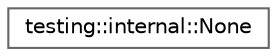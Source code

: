digraph "Graphical Class Hierarchy"
{
 // LATEX_PDF_SIZE
  bgcolor="transparent";
  edge [fontname=Helvetica,fontsize=10,labelfontname=Helvetica,labelfontsize=10];
  node [fontname=Helvetica,fontsize=10,shape=box,height=0.2,width=0.4];
  rankdir="LR";
  Node0 [id="Node000000",label="testing::internal::None",height=0.2,width=0.4,color="grey40", fillcolor="white", style="filled",URL="$structtesting_1_1internal_1_1_none.html",tooltip=" "];
}
